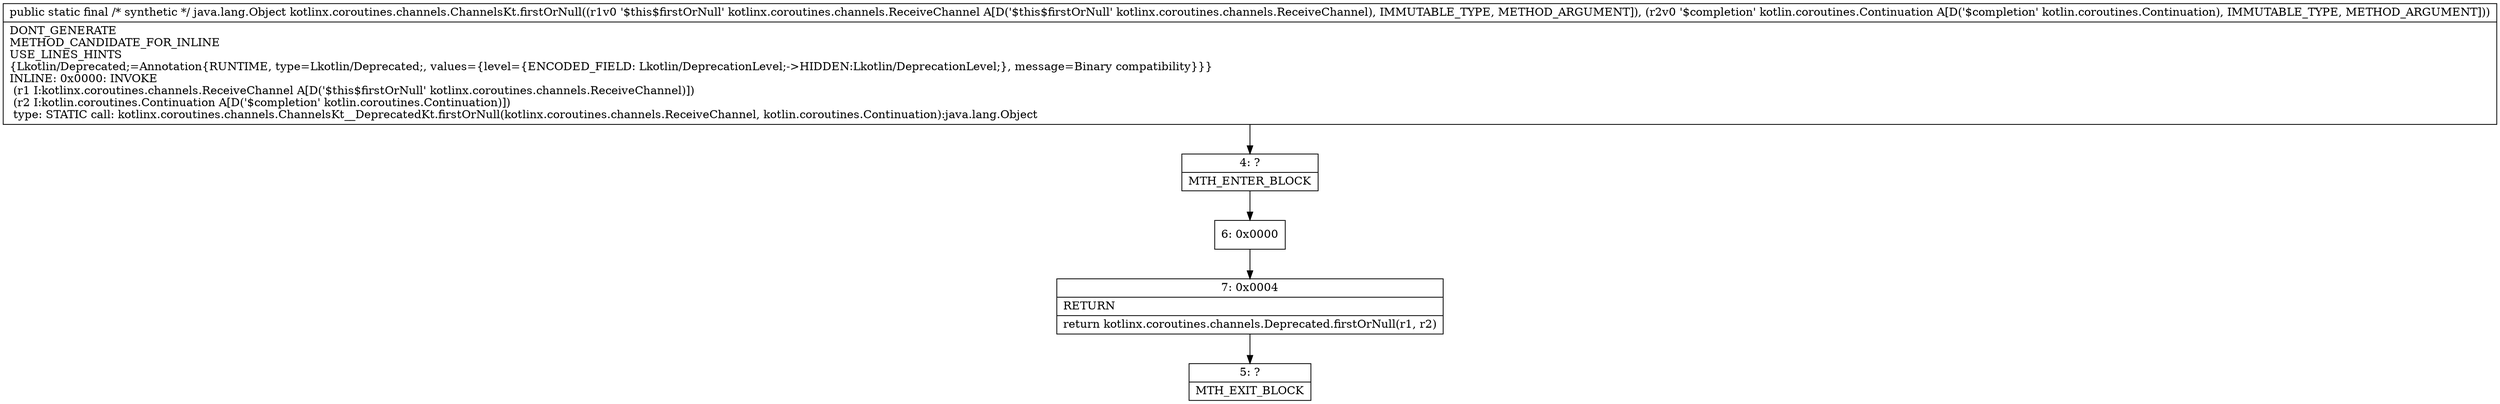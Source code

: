 digraph "CFG forkotlinx.coroutines.channels.ChannelsKt.firstOrNull(Lkotlinx\/coroutines\/channels\/ReceiveChannel;Lkotlin\/coroutines\/Continuation;)Ljava\/lang\/Object;" {
Node_4 [shape=record,label="{4\:\ ?|MTH_ENTER_BLOCK\l}"];
Node_6 [shape=record,label="{6\:\ 0x0000}"];
Node_7 [shape=record,label="{7\:\ 0x0004|RETURN\l|return kotlinx.coroutines.channels.Deprecated.firstOrNull(r1, r2)\l}"];
Node_5 [shape=record,label="{5\:\ ?|MTH_EXIT_BLOCK\l}"];
MethodNode[shape=record,label="{public static final \/* synthetic *\/ java.lang.Object kotlinx.coroutines.channels.ChannelsKt.firstOrNull((r1v0 '$this$firstOrNull' kotlinx.coroutines.channels.ReceiveChannel A[D('$this$firstOrNull' kotlinx.coroutines.channels.ReceiveChannel), IMMUTABLE_TYPE, METHOD_ARGUMENT]), (r2v0 '$completion' kotlin.coroutines.Continuation A[D('$completion' kotlin.coroutines.Continuation), IMMUTABLE_TYPE, METHOD_ARGUMENT]))  | DONT_GENERATE\lMETHOD_CANDIDATE_FOR_INLINE\lUSE_LINES_HINTS\l\{Lkotlin\/Deprecated;=Annotation\{RUNTIME, type=Lkotlin\/Deprecated;, values=\{level=\{ENCODED_FIELD: Lkotlin\/DeprecationLevel;\-\>HIDDEN:Lkotlin\/DeprecationLevel;\}, message=Binary compatibility\}\}\}\lINLINE: 0x0000: INVOKE  \l  (r1 I:kotlinx.coroutines.channels.ReceiveChannel A[D('$this$firstOrNull' kotlinx.coroutines.channels.ReceiveChannel)])\l  (r2 I:kotlin.coroutines.Continuation A[D('$completion' kotlin.coroutines.Continuation)])\l type: STATIC call: kotlinx.coroutines.channels.ChannelsKt__DeprecatedKt.firstOrNull(kotlinx.coroutines.channels.ReceiveChannel, kotlin.coroutines.Continuation):java.lang.Object\l}"];
MethodNode -> Node_4;Node_4 -> Node_6;
Node_6 -> Node_7;
Node_7 -> Node_5;
}

